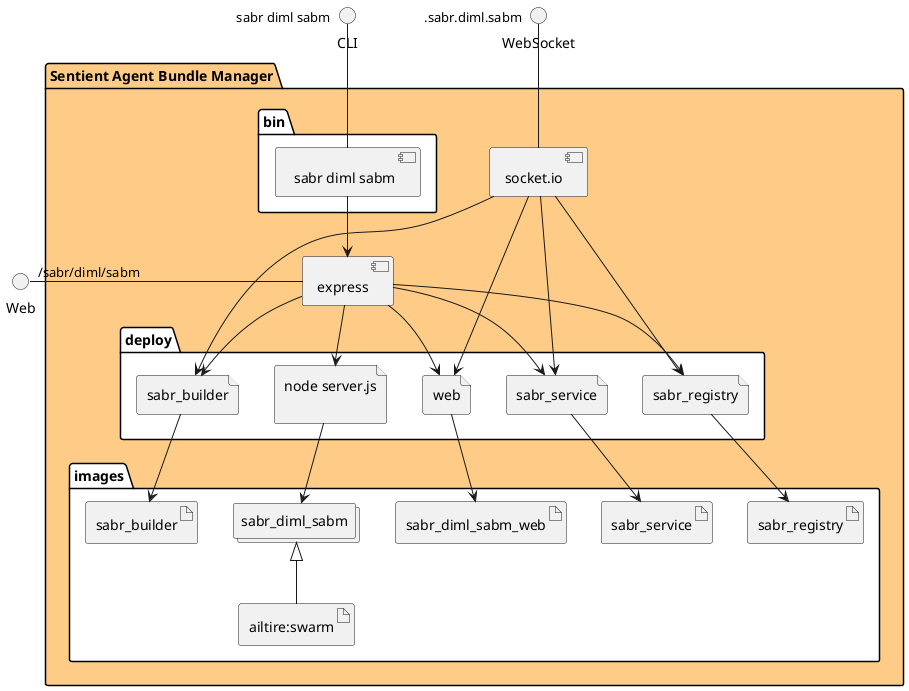 @startuml
  interface CLI
  interface Web
  interface WebSocket
package "Sentient Agent Bundle Manager" #ffcc88 {
  component express as REST
  component socket.io as socket
  folder bin #ffffff {
    component " sabr diml sabm" as binName
  }
  binName --> REST

  folder deploy #ffffff {
      file "node server.js\n" as sabr_diml_sabm_container
      REST --> sabr_diml_sabm_container


    file "web" as web_container
    REST --> web_container
    socket ---> web_container

    file "sabr_service" as sabr_service_container
    REST --> sabr_service_container
    socket ---> sabr_service_container

    file "sabr_registry" as sabr_registry_container
    REST --> sabr_registry_container
    socket ---> sabr_registry_container

    file "sabr_builder" as sabr_builder_container
    REST --> sabr_builder_container
    socket ---> sabr_builder_container

  }
  folder images #ffffff {
    collections "sabr_diml_sabm" as sabr_diml_sabmimage
    artifact "ailtire:swarm" as ailtireswarm
    sabr_diml_sabmimage <|-- ailtireswarm
    sabr_diml_sabm_container --> sabr_diml_sabmimage


      artifact "sabr_diml_sabm_web" as sabr_diml_sabm_web
      web_container --> sabr_diml_sabm_web

      artifact "sabr_service" as sabr_service
      sabr_service_container --> sabr_service

      artifact "sabr_registry" as sabr_registry
      sabr_registry_container --> sabr_registry

      artifact "sabr_builder" as sabr_builder
      sabr_builder_container --> sabr_builder

  }
}
CLI " sabr diml sabm" -- binName
Web "/sabr/diml/sabm" - REST
WebSocket ".sabr.diml.sabm" -- socket

@enduml
